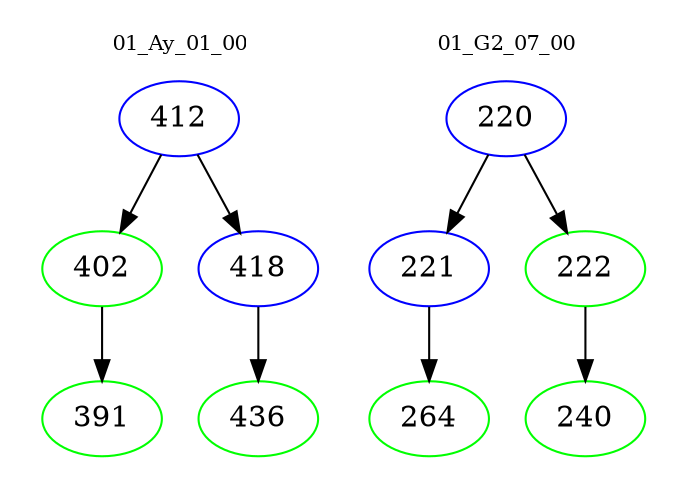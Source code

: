 digraph{
subgraph cluster_0 {
color = white
label = "01_Ay_01_00";
fontsize=10;
T0_412 [label="412", color="blue"]
T0_412 -> T0_402 [color="black"]
T0_402 [label="402", color="green"]
T0_402 -> T0_391 [color="black"]
T0_391 [label="391", color="green"]
T0_412 -> T0_418 [color="black"]
T0_418 [label="418", color="blue"]
T0_418 -> T0_436 [color="black"]
T0_436 [label="436", color="green"]
}
subgraph cluster_1 {
color = white
label = "01_G2_07_00";
fontsize=10;
T1_220 [label="220", color="blue"]
T1_220 -> T1_221 [color="black"]
T1_221 [label="221", color="blue"]
T1_221 -> T1_264 [color="black"]
T1_264 [label="264", color="green"]
T1_220 -> T1_222 [color="black"]
T1_222 [label="222", color="green"]
T1_222 -> T1_240 [color="black"]
T1_240 [label="240", color="green"]
}
}
